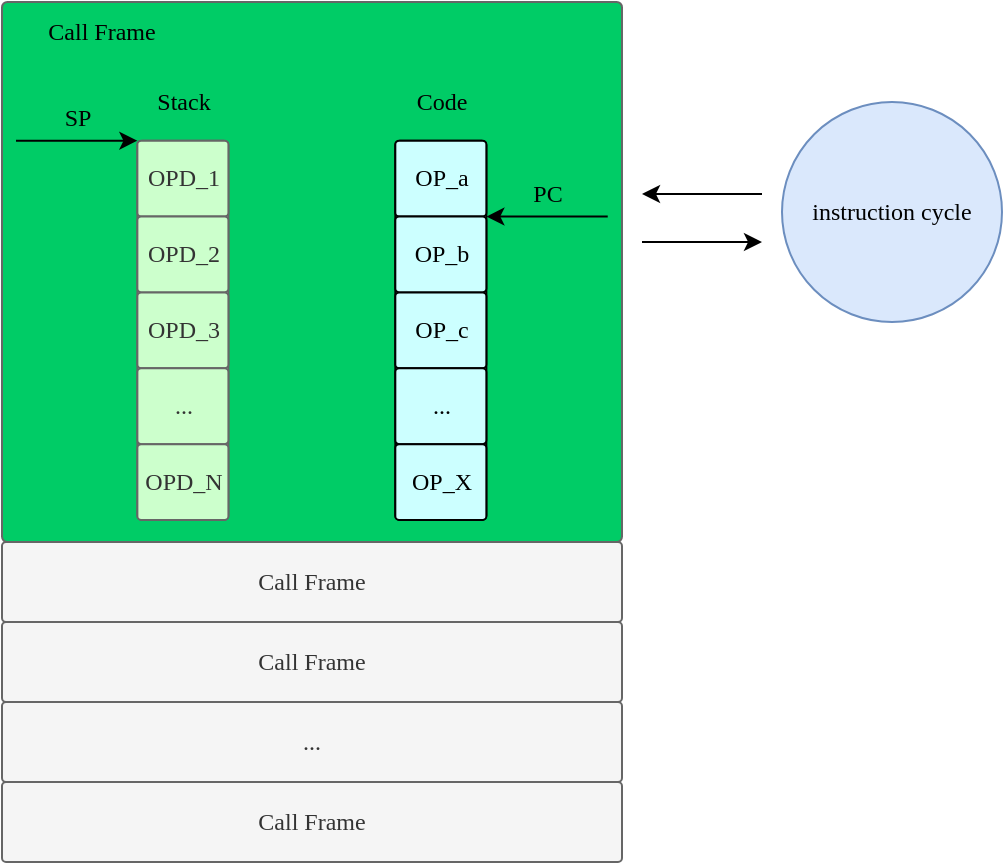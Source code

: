 <mxfile version="21.4.0" type="device">
  <diagram name="Page-1" id="B-oGsAgyVyiIvw32APL8">
    <mxGraphModel dx="1187" dy="813" grid="1" gridSize="10" guides="1" tooltips="1" connect="1" arrows="1" fold="1" page="1" pageScale="1" pageWidth="850" pageHeight="1100" math="0" shadow="0">
      <root>
        <mxCell id="0" />
        <mxCell id="1" parent="0" />
        <mxCell id="marWW3CtwDofuiBmwwLB-1" value="Call Frame" style="rounded=1;whiteSpace=wrap;html=1;arcSize=5;fontFamily=SF Mono;fillColor=#f5f5f5;fontColor=#333333;strokeColor=#666666;" vertex="1" parent="1">
          <mxGeometry x="200" y="340" width="310" height="40" as="geometry" />
        </mxCell>
        <mxCell id="marWW3CtwDofuiBmwwLB-2" value="Call Frame" style="rounded=1;whiteSpace=wrap;html=1;arcSize=5;fontFamily=SF Mono;fillColor=#f5f5f5;fontColor=#333333;strokeColor=#666666;" vertex="1" parent="1">
          <mxGeometry x="200" y="380" width="310" height="40" as="geometry" />
        </mxCell>
        <mxCell id="marWW3CtwDofuiBmwwLB-3" value="..." style="rounded=1;whiteSpace=wrap;html=1;arcSize=5;fontFamily=SF Mono;fillColor=#f5f5f5;fontColor=#333333;strokeColor=#666666;" vertex="1" parent="1">
          <mxGeometry x="200" y="420" width="310" height="40" as="geometry" />
        </mxCell>
        <mxCell id="marWW3CtwDofuiBmwwLB-4" value="Call Frame" style="rounded=1;whiteSpace=wrap;html=1;arcSize=5;fontFamily=SF Mono;fillColor=#f5f5f5;fontColor=#333333;strokeColor=#666666;" vertex="1" parent="1">
          <mxGeometry x="200" y="460" width="310" height="40" as="geometry" />
        </mxCell>
        <mxCell id="marWW3CtwDofuiBmwwLB-5" value="" style="rounded=1;whiteSpace=wrap;html=1;arcSize=1;fontFamily=SF Mono;fillColor=#00CC66;strokeColor=#666666;" vertex="1" parent="1">
          <mxGeometry x="200" y="70" width="310" height="270" as="geometry" />
        </mxCell>
        <mxCell id="marWW3CtwDofuiBmwwLB-6" value="Call Frame" style="text;html=1;strokeColor=none;fillColor=none;align=center;verticalAlign=middle;whiteSpace=wrap;rounded=0;fontFamily=SF Mono;" vertex="1" parent="1">
          <mxGeometry x="210" y="70" width="80" height="30" as="geometry" />
        </mxCell>
        <mxCell id="marWW3CtwDofuiBmwwLB-43" value="" style="group;aspect=fixed;" vertex="1" connectable="0" parent="1">
          <mxGeometry x="207" y="109" width="295.87" height="220" as="geometry" />
        </mxCell>
        <mxCell id="marWW3CtwDofuiBmwwLB-25" value="" style="rounded=1;whiteSpace=wrap;html=1;arcSize=5;fontFamily=SF Mono;fillColor=#CCFFCC;fontColor=#333333;strokeColor=#666666;" vertex="1" parent="marWW3CtwDofuiBmwwLB-43">
          <mxGeometry x="60.691" y="30.345" width="45.518" height="189.655" as="geometry" />
        </mxCell>
        <mxCell id="marWW3CtwDofuiBmwwLB-26" value="OPD_1" style="rounded=1;whiteSpace=wrap;html=1;arcSize=5;fontFamily=SF Mono;fillColor=#CCFFCC;fontColor=#333333;strokeColor=#666666;" vertex="1" parent="marWW3CtwDofuiBmwwLB-43">
          <mxGeometry x="60.691" y="30.345" width="45.518" height="37.931" as="geometry" />
        </mxCell>
        <mxCell id="marWW3CtwDofuiBmwwLB-27" value="OPD_2" style="rounded=1;whiteSpace=wrap;html=1;arcSize=5;fontFamily=SF Mono;fillColor=#CCFFCC;fontColor=#333333;strokeColor=#666666;" vertex="1" parent="marWW3CtwDofuiBmwwLB-43">
          <mxGeometry x="60.691" y="68.276" width="45.518" height="37.931" as="geometry" />
        </mxCell>
        <mxCell id="marWW3CtwDofuiBmwwLB-28" value="OPD_3" style="rounded=1;whiteSpace=wrap;html=1;arcSize=5;fontFamily=SF Mono;fillColor=#CCFFCC;fontColor=#333333;strokeColor=#666666;" vertex="1" parent="marWW3CtwDofuiBmwwLB-43">
          <mxGeometry x="60.691" y="106.207" width="45.518" height="37.931" as="geometry" />
        </mxCell>
        <mxCell id="marWW3CtwDofuiBmwwLB-29" value="..." style="rounded=1;whiteSpace=wrap;html=1;arcSize=5;fontFamily=SF Mono;fillColor=#CCFFCC;fontColor=#333333;strokeColor=#666666;" vertex="1" parent="marWW3CtwDofuiBmwwLB-43">
          <mxGeometry x="60.691" y="144.138" width="45.518" height="37.931" as="geometry" />
        </mxCell>
        <mxCell id="marWW3CtwDofuiBmwwLB-30" value="OPD_N" style="rounded=1;whiteSpace=wrap;html=1;arcSize=5;fontFamily=SF Mono;fillColor=#CCFFCC;fontColor=#333333;strokeColor=#666666;" vertex="1" parent="marWW3CtwDofuiBmwwLB-43">
          <mxGeometry x="60.691" y="182.069" width="45.518" height="37.931" as="geometry" />
        </mxCell>
        <mxCell id="marWW3CtwDofuiBmwwLB-31" value="" style="rounded=1;whiteSpace=wrap;html=1;arcSize=5;fontFamily=SF Mono;fillColor=#CCFFFF;" vertex="1" parent="marWW3CtwDofuiBmwwLB-43">
          <mxGeometry x="189.66" y="30.345" width="45.518" height="189.655" as="geometry" />
        </mxCell>
        <mxCell id="marWW3CtwDofuiBmwwLB-32" value="OP_a" style="rounded=1;whiteSpace=wrap;html=1;arcSize=5;fontFamily=SF Mono;fillColor=#CCFFFF;" vertex="1" parent="marWW3CtwDofuiBmwwLB-43">
          <mxGeometry x="189.66" y="30.345" width="45.518" height="37.931" as="geometry" />
        </mxCell>
        <mxCell id="marWW3CtwDofuiBmwwLB-33" value="OP_b" style="rounded=1;whiteSpace=wrap;html=1;arcSize=5;fontFamily=SF Mono;fillColor=#CCFFFF;" vertex="1" parent="marWW3CtwDofuiBmwwLB-43">
          <mxGeometry x="189.66" y="68.276" width="45.518" height="37.931" as="geometry" />
        </mxCell>
        <mxCell id="marWW3CtwDofuiBmwwLB-34" value="OP_c" style="rounded=1;whiteSpace=wrap;html=1;arcSize=5;fontFamily=SF Mono;fillColor=#CCFFFF;" vertex="1" parent="marWW3CtwDofuiBmwwLB-43">
          <mxGeometry x="189.66" y="106.207" width="45.518" height="37.931" as="geometry" />
        </mxCell>
        <mxCell id="marWW3CtwDofuiBmwwLB-35" value="..." style="rounded=1;whiteSpace=wrap;html=1;arcSize=5;fontFamily=SF Mono;fillColor=#CCFFFF;" vertex="1" parent="marWW3CtwDofuiBmwwLB-43">
          <mxGeometry x="189.66" y="144.138" width="45.518" height="37.931" as="geometry" />
        </mxCell>
        <mxCell id="marWW3CtwDofuiBmwwLB-36" value="OP_X" style="rounded=1;whiteSpace=wrap;html=1;arcSize=5;fontFamily=SF Mono;fillColor=#CCFFFF;" vertex="1" parent="marWW3CtwDofuiBmwwLB-43">
          <mxGeometry x="189.66" y="182.069" width="45.518" height="37.931" as="geometry" />
        </mxCell>
        <mxCell id="marWW3CtwDofuiBmwwLB-37" value="Stack" style="text;html=1;strokeColor=none;fillColor=none;align=center;verticalAlign=middle;whiteSpace=wrap;rounded=0;fontFamily=SF Mono;" vertex="1" parent="marWW3CtwDofuiBmwwLB-43">
          <mxGeometry x="60.691" width="45.518" height="22.759" as="geometry" />
        </mxCell>
        <mxCell id="marWW3CtwDofuiBmwwLB-38" value="Code" style="text;html=1;strokeColor=none;fillColor=none;align=center;verticalAlign=middle;whiteSpace=wrap;rounded=0;fontFamily=SF Mono;" vertex="1" parent="marWW3CtwDofuiBmwwLB-43">
          <mxGeometry x="189.66" width="45.518" height="22.759" as="geometry" />
        </mxCell>
        <mxCell id="marWW3CtwDofuiBmwwLB-39" value="" style="endArrow=classic;html=1;rounded=0;entryX=0;entryY=0;entryDx=0;entryDy=0;" edge="1" parent="marWW3CtwDofuiBmwwLB-43" target="marWW3CtwDofuiBmwwLB-26">
          <mxGeometry width="50" height="50" relative="1" as="geometry">
            <mxPoint y="30.345" as="sourcePoint" />
            <mxPoint x="30.346" y="30.345" as="targetPoint" />
          </mxGeometry>
        </mxCell>
        <mxCell id="marWW3CtwDofuiBmwwLB-40" value="SP" style="text;html=1;strokeColor=none;fillColor=none;align=center;verticalAlign=middle;whiteSpace=wrap;rounded=0;fontFamily=SF Mono;" vertex="1" parent="marWW3CtwDofuiBmwwLB-43">
          <mxGeometry x="7.586" y="7.586" width="45.518" height="22.759" as="geometry" />
        </mxCell>
        <mxCell id="marWW3CtwDofuiBmwwLB-41" value="" style="endArrow=classic;html=1;rounded=0;entryX=1;entryY=0;entryDx=0;entryDy=0;" edge="1" parent="marWW3CtwDofuiBmwwLB-43" target="marWW3CtwDofuiBmwwLB-33">
          <mxGeometry width="50" height="50" relative="1" as="geometry">
            <mxPoint x="295.87" y="68.276" as="sourcePoint" />
            <mxPoint x="197.247" y="174.483" as="targetPoint" />
          </mxGeometry>
        </mxCell>
        <mxCell id="marWW3CtwDofuiBmwwLB-42" value="PC" style="text;html=1;strokeColor=none;fillColor=none;align=center;verticalAlign=middle;whiteSpace=wrap;rounded=0;fontFamily=SF Mono;" vertex="1" parent="marWW3CtwDofuiBmwwLB-43">
          <mxGeometry x="242.765" y="45.517" width="45.518" height="22.759" as="geometry" />
        </mxCell>
        <mxCell id="marWW3CtwDofuiBmwwLB-44" value="instruction cycle" style="ellipse;whiteSpace=wrap;html=1;aspect=fixed;fontFamily=SF Mono;fillColor=#dae8fc;strokeColor=#6c8ebf;" vertex="1" parent="1">
          <mxGeometry x="590" y="120" width="110" height="110" as="geometry" />
        </mxCell>
        <mxCell id="marWW3CtwDofuiBmwwLB-45" value="" style="endArrow=classic;html=1;rounded=0;" edge="1" parent="1">
          <mxGeometry width="50" height="50" relative="1" as="geometry">
            <mxPoint x="580" y="166" as="sourcePoint" />
            <mxPoint x="520" y="166" as="targetPoint" />
          </mxGeometry>
        </mxCell>
        <mxCell id="marWW3CtwDofuiBmwwLB-46" value="" style="endArrow=classic;html=1;rounded=0;" edge="1" parent="1">
          <mxGeometry width="50" height="50" relative="1" as="geometry">
            <mxPoint x="520" y="190" as="sourcePoint" />
            <mxPoint x="580" y="190" as="targetPoint" />
          </mxGeometry>
        </mxCell>
      </root>
    </mxGraphModel>
  </diagram>
</mxfile>
